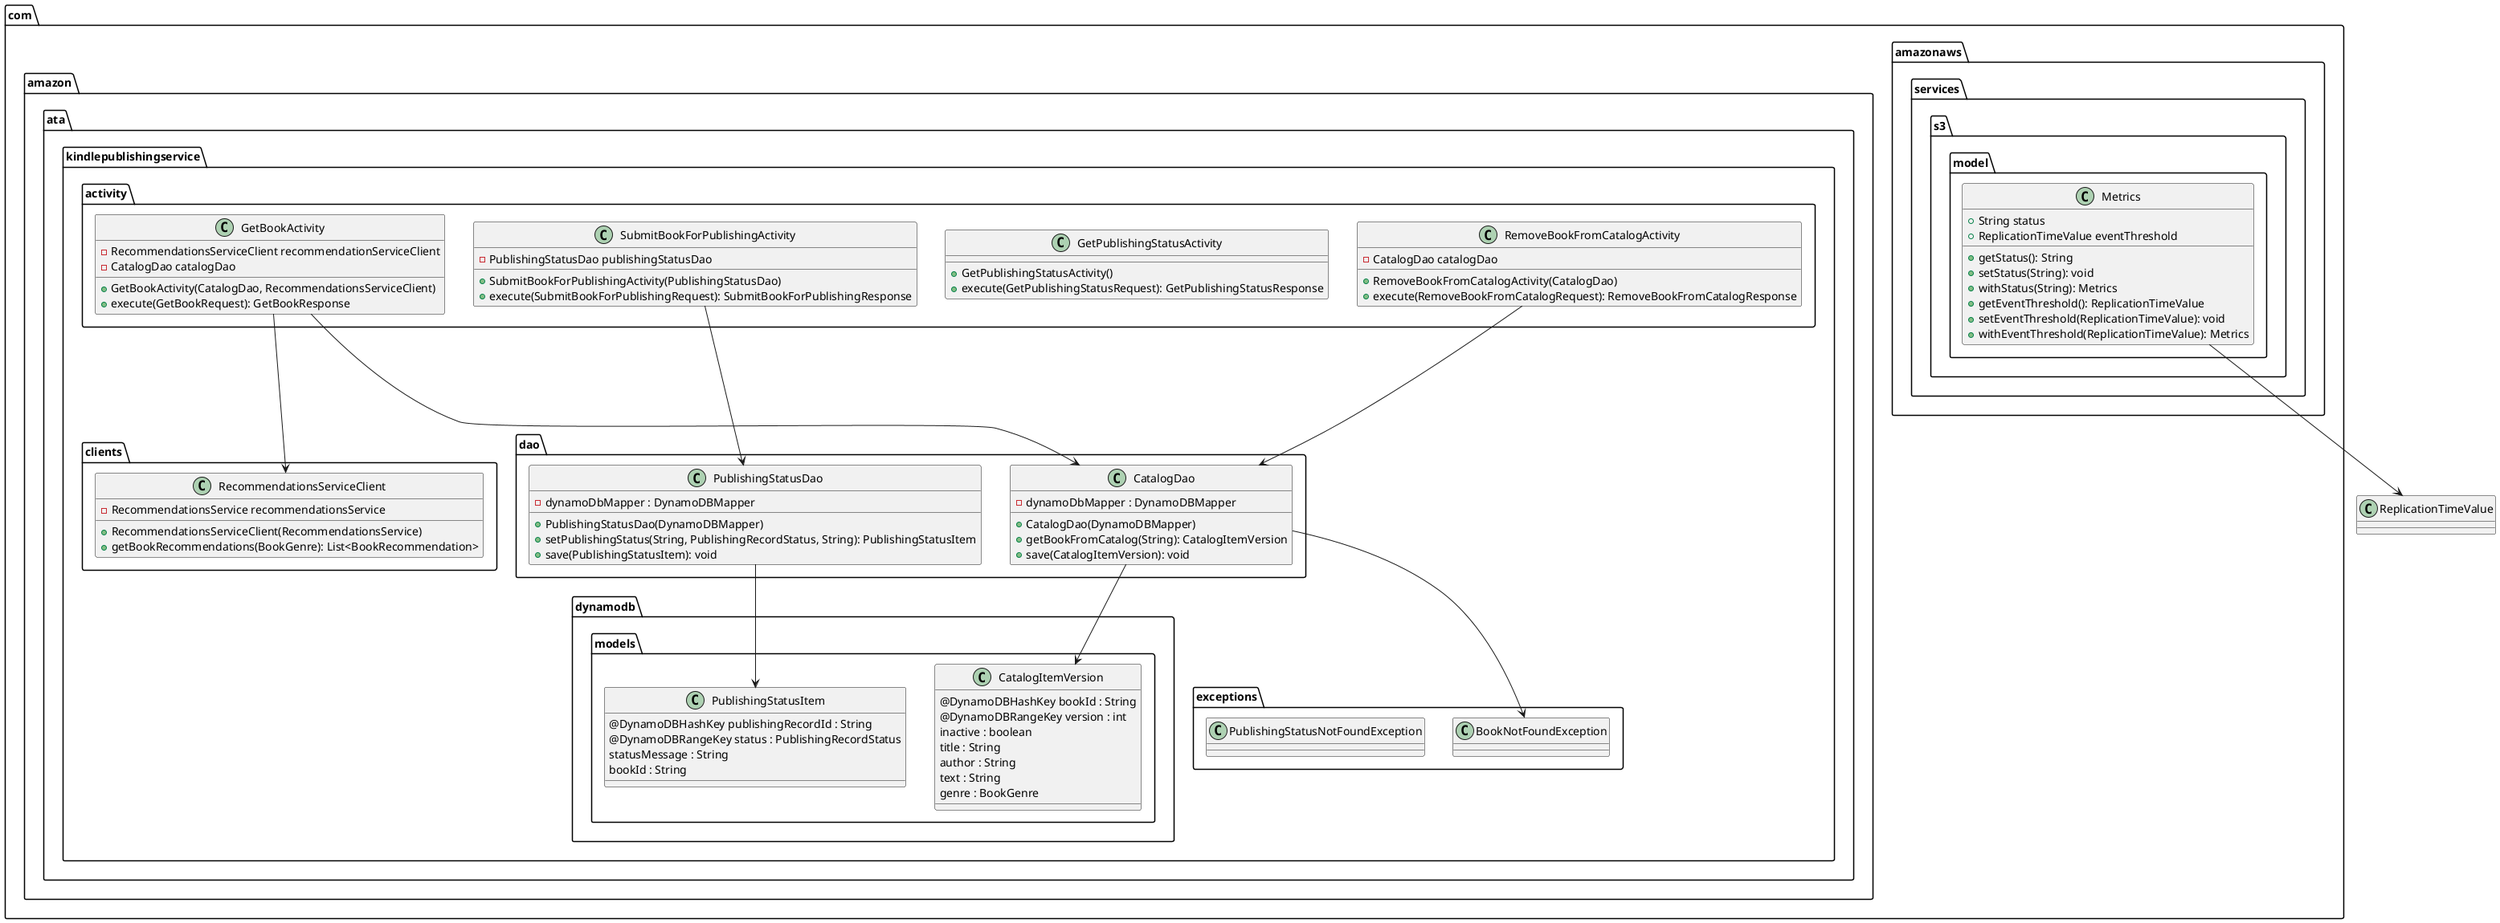 PARTICIPANTS: use this file for creating the class diagram in mastery task 01
@startuml
' Package com.amazon.ata.kindlepublishingservice.activity
package "com.amazon.ata.kindlepublishingservice.activity" {
    class GetBookActivity {
        - RecommendationsServiceClient recommendationServiceClient
        - CatalogDao catalogDao
        + GetBookActivity(CatalogDao, RecommendationsServiceClient)
        + execute(GetBookRequest): GetBookResponse
    }

    class GetPublishingStatusActivity {
        + GetPublishingStatusActivity()
        + execute(GetPublishingStatusRequest): GetPublishingStatusResponse
    }

    class RemoveBookFromCatalogActivity {
        - CatalogDao catalogDao
        + RemoveBookFromCatalogActivity(CatalogDao)
        + execute(RemoveBookFromCatalogRequest): RemoveBookFromCatalogResponse
    }

    class SubmitBookForPublishingActivity {
        - PublishingStatusDao publishingStatusDao
        + SubmitBookForPublishingActivity(PublishingStatusDao)
        + execute(SubmitBookForPublishingRequest): SubmitBookForPublishingResponse
    }
}

' Package com.amazon.ata.kindlepublishingservice.clients
package "com.amazon.ata.kindlepublishingservice.clients" {
    class RecommendationsServiceClient {
        - RecommendationsService recommendationsService
        + RecommendationsServiceClient(RecommendationsService)
        + getBookRecommendations(BookGenre): List<BookRecommendation>
    }
}

' Package com.amazon.ata.kindlepublishingservice.dao
package "com.amazon.ata.kindlepublishingservice.dao" {
    class CatalogDao {
        - dynamoDbMapper : DynamoDBMapper
        + CatalogDao(DynamoDBMapper)
        + getBookFromCatalog(String): CatalogItemVersion
        + save(CatalogItemVersion): void
    }

    class PublishingStatusDao {
        - dynamoDbMapper : DynamoDBMapper
        + PublishingStatusDao(DynamoDBMapper)
        + setPublishingStatus(String, PublishingRecordStatus, String): PublishingStatusItem
        + save(PublishingStatusItem): void
    }
}

' Package com.amazon.ata.kindlepublishingservice.dynamodb.models
package "com.amazon.ata.kindlepublishingservice.dynamodb.models" {
    class CatalogItemVersion {
        @DynamoDBHashKey bookId : String
        @DynamoDBRangeKey version : int
        inactive : boolean
        title : String
        author : String
        text : String
        genre : BookGenre
    }

    class PublishingStatusItem {
        @DynamoDBHashKey publishingRecordId : String
        @DynamoDBRangeKey status : PublishingRecordStatus
        statusMessage : String
        bookId : String
    }
}

' Package com.amazonaws.services.s3.model
package "com.amazonaws.services.s3.model" {
    class Metrics {
        + String status
        + ReplicationTimeValue eventThreshold
        + getStatus(): String
        + setStatus(String): void
        + withStatus(String): Metrics
        + getEventThreshold(): ReplicationTimeValue
        + setEventThreshold(ReplicationTimeValue): void
        + withEventThreshold(ReplicationTimeValue): Metrics
    }
}

' Package com.amazon.ata.kindlepublishingservice.exceptions
package "com.amazon.ata.kindlepublishingservice.exceptions" {
    class BookNotFoundException
    class PublishingStatusNotFoundException
}

' Relationships
GetBookActivity --> RecommendationsServiceClient
GetBookActivity --> CatalogDao
SubmitBookForPublishingActivity --> PublishingStatusDao
RemoveBookFromCatalogActivity --> CatalogDao
CatalogDao --> CatalogItemVersion
CatalogDao --> BookNotFoundException
PublishingStatusDao --> PublishingStatusItem
Metrics --> ReplicationTimeValue
@enduml

